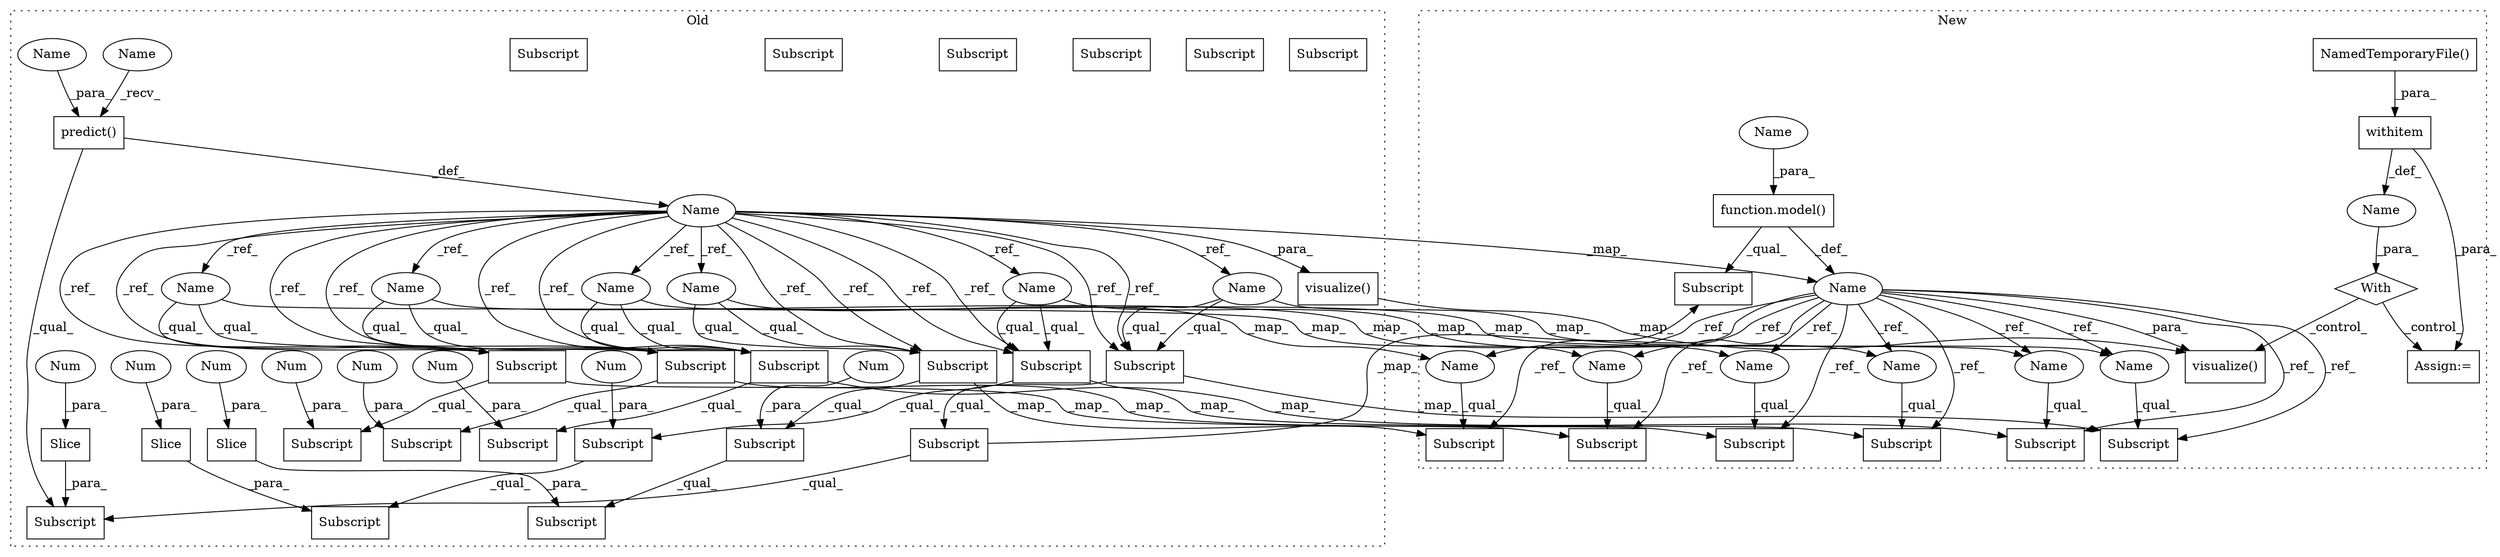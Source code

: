 digraph G {
subgraph cluster0 {
1 [label="predict()" a="75" s="725,741" l="13,1" shape="box"];
3 [label="Subscript" a="63" s="1402,0" l="34,0" shape="box"];
5 [label="Subscript" a="63" s="1856,0" l="28,0" shape="box"];
6 [label="visualize()" a="75" s="751,777" l="15,16" shape="box"];
10 [label="Subscript" a="63" s="1856,0" l="33,0" shape="box"];
11 [label="Name" a="87" s="716" l="6" shape="ellipse"];
13 [label="Subscript" a="63" s="1229,0" l="27,0" shape="box"];
17 [label="Subscript" a="63" s="1402,0" l="26,0" shape="box"];
18 [label="Slice" a="80" s="1885" l="3" shape="box"];
19 [label="Subscript" a="63" s="1082,0" l="26,0" shape="box"];
21 [label="Slice" a="80" s="1432" l="3" shape="box"];
22 [label="Subscript" a="63" s="1856,0" l="25,0" shape="box"];
26 [label="Subscript" a="63" s="1017,0" l="25,0" shape="box"];
27 [label="Num" a="76" s="1886" l="2" shape="ellipse"];
28 [label="Subscript" a="63" s="1148,0" l="27,0" shape="box"];
30 [label="Num" a="76" s="1433" l="2" shape="ellipse"];
31 [label="Subscript" a="63" s="1229,0" l="35,0" shape="box"];
32 [label="Slice" a="80" s="1260" l="3" shape="box"];
33 [label="Subscript" a="63" s="1017,0" l="28,0" shape="box"];
34 [label="Num" a="76" s="1261" l="2" shape="ellipse"];
35 [label="Subscript" a="63" s="1229,0" l="30,0" shape="box"];
36 [label="Num" a="76" s="1257" l="1" shape="ellipse"];
37 [label="Subscript" a="63" s="1148,0" l="30,0" shape="box"];
38 [label="Num" a="76" s="1043" l="1" shape="ellipse"];
39 [label="Subscript" a="63" s="1402,0" l="29,0" shape="box"];
40 [label="Num" a="76" s="1429" l="1" shape="ellipse"];
41 [label="Subscript" a="63" s="1082,0" l="29,0" shape="box"];
42 [label="Num" a="76" s="1176" l="1" shape="ellipse"];
43 [label="Num" a="76" s="1109" l="1" shape="ellipse"];
45 [label="Name" a="87" s="738" l="3" shape="ellipse"];
47 [label="Subscript" a="63" s="1148,0" l="27,0" shape="box"];
48 [label="Subscript" a="63" s="1402,0" l="26,0" shape="box"];
49 [label="Name" a="87" s="1229" l="6" shape="ellipse"];
50 [label="Name" a="87" s="1082" l="6" shape="ellipse"];
51 [label="Subscript" a="63" s="1229,0" l="27,0" shape="box"];
52 [label="Subscript" a="63" s="1017,0" l="25,0" shape="box"];
53 [label="Subscript" a="63" s="1856,0" l="25,0" shape="box"];
54 [label="Name" a="87" s="1402" l="6" shape="ellipse"];
55 [label="Name" a="87" s="1148" l="6" shape="ellipse"];
56 [label="Subscript" a="63" s="1082,0" l="26,0" shape="box"];
57 [label="Name" a="87" s="1017" l="6" shape="ellipse"];
58 [label="Name" a="87" s="1856" l="6" shape="ellipse"];
65 [label="Name" a="87" s="725" l="4" shape="ellipse"];
label = "Old";
style="dotted";
}
subgraph cluster1 {
2 [label="function.model()" a="75" s="752,761" l="6,1" shape="box"];
4 [label="Subscript" a="63" s="752,0" l="13,0" shape="box"];
7 [label="visualize()" a="75" s="889,916" l="16,25" shape="box"];
8 [label="Name" a="87" s="825" l="8" shape="ellipse"];
9 [label="With" a="39" s="774,787" l="5,60" shape="diamond"];
12 [label="Name" a="87" s="743" l="6" shape="ellipse"];
14 [label="Subscript" a="63" s="1367,0" l="27,0" shape="box"];
15 [label="withitem" a="49" s="779" l="8" shape="box"];
16 [label="Subscript" a="63" s="1523,0" l="26,0" shape="box"];
20 [label="Subscript" a="63" s="1225,0" l="26,0" shape="box"];
23 [label="Subscript" a="63" s="1809,0" l="25,0" shape="box"];
24 [label="NamedTemporaryFile()" a="75" s="779" l="42" shape="box"];
25 [label="Subscript" a="63" s="1165,0" l="25,0" shape="box"];
29 [label="Subscript" a="63" s="1286,0" l="27,0" shape="box"];
44 [label="Assign:=" a="68" s="860" l="3" shape="box"];
46 [label="Name" a="87" s="758" l="3" shape="ellipse"];
59 [label="Name" a="87" s="1367" l="6" shape="ellipse"];
60 [label="Name" a="87" s="1286" l="6" shape="ellipse"];
61 [label="Name" a="87" s="1523" l="6" shape="ellipse"];
62 [label="Name" a="87" s="1225" l="6" shape="ellipse"];
63 [label="Name" a="87" s="1165" l="6" shape="ellipse"];
64 [label="Name" a="87" s="1809" l="6" shape="ellipse"];
label = "New";
style="dotted";
}
1 -> 11 [label="_def_"];
1 -> 10 [label="_qual_"];
2 -> 4 [label="_qual_"];
2 -> 12 [label="_def_"];
5 -> 10 [label="_qual_"];
5 -> 4 [label="_map_"];
6 -> 7 [label="_map_"];
8 -> 9 [label="_para_"];
9 -> 7 [label="_control_"];
9 -> 44 [label="_control_"];
11 -> 47 [label="_ref_"];
11 -> 50 [label="_ref_"];
11 -> 12 [label="_map_"];
11 -> 48 [label="_ref_"];
11 -> 55 [label="_ref_"];
11 -> 58 [label="_ref_"];
11 -> 53 [label="_ref_"];
11 -> 51 [label="_ref_"];
11 -> 53 [label="_ref_"];
11 -> 6 [label="_para_"];
11 -> 52 [label="_ref_"];
11 -> 54 [label="_ref_"];
11 -> 47 [label="_ref_"];
11 -> 48 [label="_ref_"];
11 -> 51 [label="_ref_"];
11 -> 56 [label="_ref_"];
11 -> 52 [label="_ref_"];
11 -> 57 [label="_ref_"];
11 -> 56 [label="_ref_"];
11 -> 49 [label="_ref_"];
12 -> 7 [label="_para_"];
12 -> 25 [label="_ref_"];
12 -> 61 [label="_ref_"];
12 -> 64 [label="_ref_"];
12 -> 20 [label="_ref_"];
12 -> 29 [label="_ref_"];
12 -> 23 [label="_ref_"];
12 -> 62 [label="_ref_"];
12 -> 16 [label="_ref_"];
12 -> 14 [label="_ref_"];
12 -> 59 [label="_ref_"];
12 -> 60 [label="_ref_"];
12 -> 63 [label="_ref_"];
15 -> 8 [label="_def_"];
15 -> 44 [label="_para_"];
18 -> 10 [label="_para_"];
21 -> 3 [label="_para_"];
24 -> 15 [label="_para_"];
27 -> 18 [label="_para_"];
30 -> 21 [label="_para_"];
32 -> 31 [label="_para_"];
34 -> 32 [label="_para_"];
35 -> 31 [label="_qual_"];
36 -> 35 [label="_para_"];
38 -> 33 [label="_para_"];
39 -> 3 [label="_qual_"];
40 -> 39 [label="_para_"];
42 -> 37 [label="_para_"];
43 -> 41 [label="_para_"];
45 -> 1 [label="_para_"];
46 -> 2 [label="_para_"];
47 -> 37 [label="_qual_"];
47 -> 29 [label="_map_"];
48 -> 16 [label="_map_"];
48 -> 39 [label="_qual_"];
49 -> 51 [label="_qual_"];
49 -> 59 [label="_map_"];
49 -> 51 [label="_qual_"];
50 -> 56 [label="_qual_"];
50 -> 56 [label="_qual_"];
50 -> 62 [label="_map_"];
51 -> 14 [label="_map_"];
51 -> 35 [label="_qual_"];
52 -> 33 [label="_qual_"];
52 -> 25 [label="_map_"];
53 -> 23 [label="_map_"];
53 -> 5 [label="_qual_"];
54 -> 48 [label="_qual_"];
54 -> 48 [label="_qual_"];
54 -> 61 [label="_map_"];
55 -> 47 [label="_qual_"];
55 -> 47 [label="_qual_"];
55 -> 60 [label="_map_"];
56 -> 41 [label="_qual_"];
56 -> 20 [label="_map_"];
57 -> 63 [label="_map_"];
57 -> 52 [label="_qual_"];
57 -> 52 [label="_qual_"];
58 -> 53 [label="_qual_"];
58 -> 53 [label="_qual_"];
58 -> 64 [label="_map_"];
59 -> 14 [label="_qual_"];
60 -> 29 [label="_qual_"];
61 -> 16 [label="_qual_"];
62 -> 20 [label="_qual_"];
63 -> 25 [label="_qual_"];
64 -> 23 [label="_qual_"];
65 -> 1 [label="_recv_"];
}